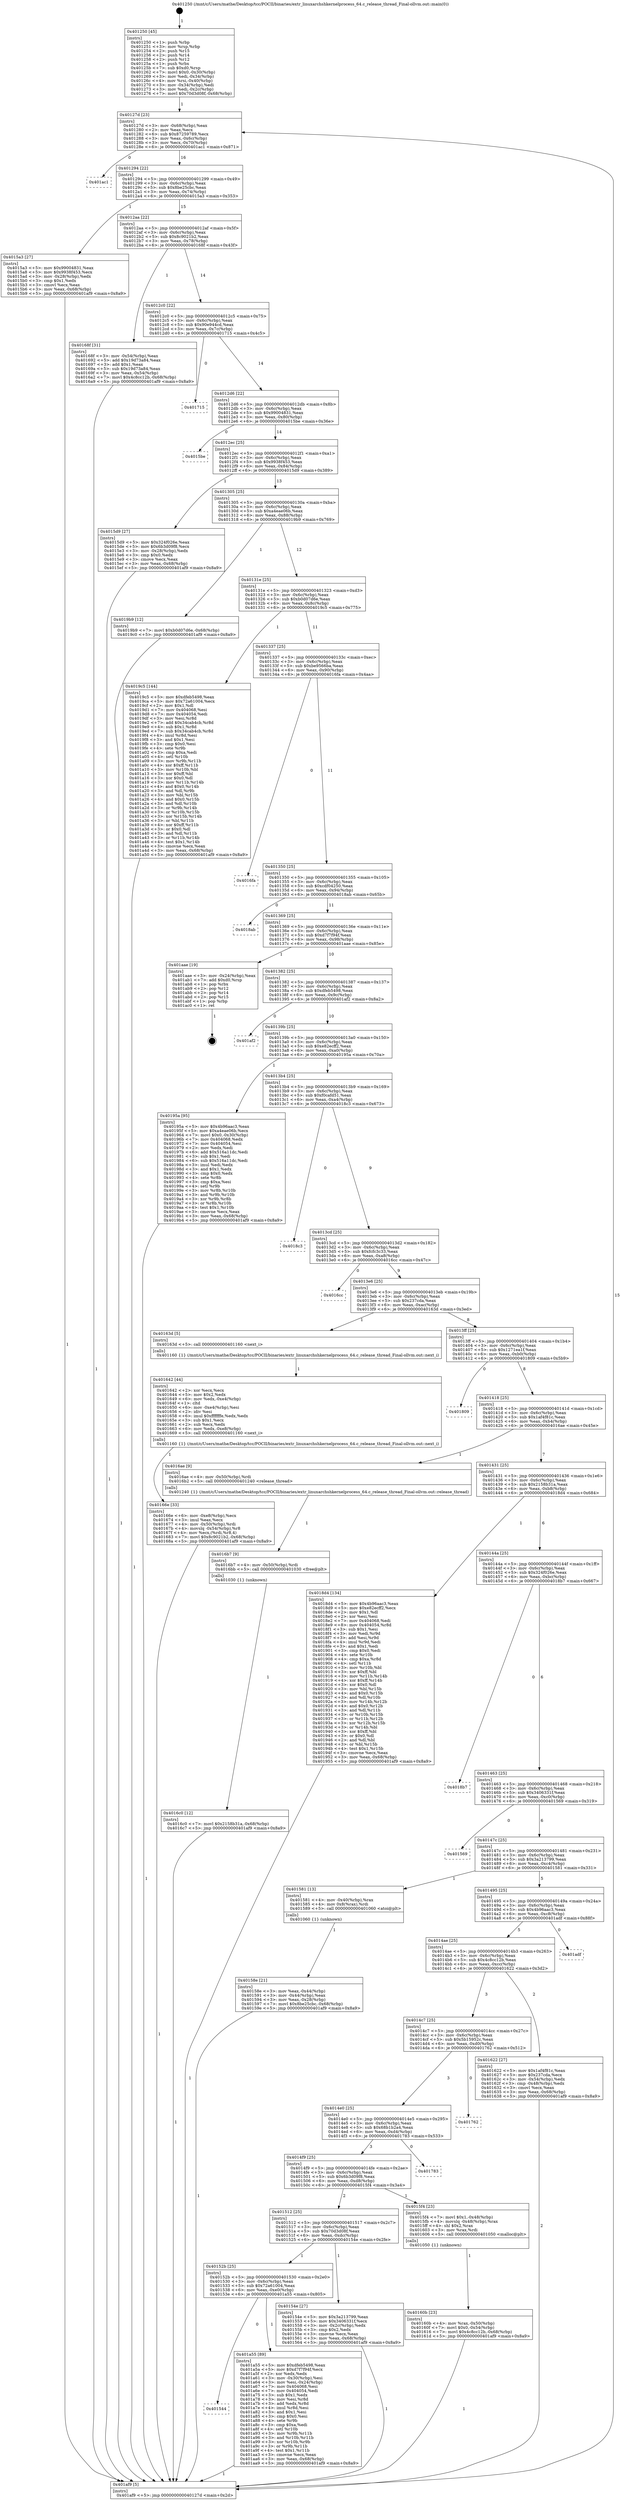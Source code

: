 digraph "0x401250" {
  label = "0x401250 (/mnt/c/Users/mathe/Desktop/tcc/POCII/binaries/extr_linuxarchshkernelprocess_64.c_release_thread_Final-ollvm.out::main(0))"
  labelloc = "t"
  node[shape=record]

  Entry [label="",width=0.3,height=0.3,shape=circle,fillcolor=black,style=filled]
  "0x40127d" [label="{
     0x40127d [23]\l
     | [instrs]\l
     &nbsp;&nbsp;0x40127d \<+3\>: mov -0x68(%rbp),%eax\l
     &nbsp;&nbsp;0x401280 \<+2\>: mov %eax,%ecx\l
     &nbsp;&nbsp;0x401282 \<+6\>: sub $0x87259789,%ecx\l
     &nbsp;&nbsp;0x401288 \<+3\>: mov %eax,-0x6c(%rbp)\l
     &nbsp;&nbsp;0x40128b \<+3\>: mov %ecx,-0x70(%rbp)\l
     &nbsp;&nbsp;0x40128e \<+6\>: je 0000000000401ac1 \<main+0x871\>\l
  }"]
  "0x401ac1" [label="{
     0x401ac1\l
  }", style=dashed]
  "0x401294" [label="{
     0x401294 [22]\l
     | [instrs]\l
     &nbsp;&nbsp;0x401294 \<+5\>: jmp 0000000000401299 \<main+0x49\>\l
     &nbsp;&nbsp;0x401299 \<+3\>: mov -0x6c(%rbp),%eax\l
     &nbsp;&nbsp;0x40129c \<+5\>: sub $0x8be25cbc,%eax\l
     &nbsp;&nbsp;0x4012a1 \<+3\>: mov %eax,-0x74(%rbp)\l
     &nbsp;&nbsp;0x4012a4 \<+6\>: je 00000000004015a3 \<main+0x353\>\l
  }"]
  Exit [label="",width=0.3,height=0.3,shape=circle,fillcolor=black,style=filled,peripheries=2]
  "0x4015a3" [label="{
     0x4015a3 [27]\l
     | [instrs]\l
     &nbsp;&nbsp;0x4015a3 \<+5\>: mov $0x99004831,%eax\l
     &nbsp;&nbsp;0x4015a8 \<+5\>: mov $0x9938f453,%ecx\l
     &nbsp;&nbsp;0x4015ad \<+3\>: mov -0x28(%rbp),%edx\l
     &nbsp;&nbsp;0x4015b0 \<+3\>: cmp $0x1,%edx\l
     &nbsp;&nbsp;0x4015b3 \<+3\>: cmovl %ecx,%eax\l
     &nbsp;&nbsp;0x4015b6 \<+3\>: mov %eax,-0x68(%rbp)\l
     &nbsp;&nbsp;0x4015b9 \<+5\>: jmp 0000000000401af9 \<main+0x8a9\>\l
  }"]
  "0x4012aa" [label="{
     0x4012aa [22]\l
     | [instrs]\l
     &nbsp;&nbsp;0x4012aa \<+5\>: jmp 00000000004012af \<main+0x5f\>\l
     &nbsp;&nbsp;0x4012af \<+3\>: mov -0x6c(%rbp),%eax\l
     &nbsp;&nbsp;0x4012b2 \<+5\>: sub $0x8c9021b2,%eax\l
     &nbsp;&nbsp;0x4012b7 \<+3\>: mov %eax,-0x78(%rbp)\l
     &nbsp;&nbsp;0x4012ba \<+6\>: je 000000000040168f \<main+0x43f\>\l
  }"]
  "0x401544" [label="{
     0x401544\l
  }", style=dashed]
  "0x40168f" [label="{
     0x40168f [31]\l
     | [instrs]\l
     &nbsp;&nbsp;0x40168f \<+3\>: mov -0x54(%rbp),%eax\l
     &nbsp;&nbsp;0x401692 \<+5\>: add $0x19d73a84,%eax\l
     &nbsp;&nbsp;0x401697 \<+3\>: add $0x1,%eax\l
     &nbsp;&nbsp;0x40169a \<+5\>: sub $0x19d73a84,%eax\l
     &nbsp;&nbsp;0x40169f \<+3\>: mov %eax,-0x54(%rbp)\l
     &nbsp;&nbsp;0x4016a2 \<+7\>: movl $0x4c8cc12b,-0x68(%rbp)\l
     &nbsp;&nbsp;0x4016a9 \<+5\>: jmp 0000000000401af9 \<main+0x8a9\>\l
  }"]
  "0x4012c0" [label="{
     0x4012c0 [22]\l
     | [instrs]\l
     &nbsp;&nbsp;0x4012c0 \<+5\>: jmp 00000000004012c5 \<main+0x75\>\l
     &nbsp;&nbsp;0x4012c5 \<+3\>: mov -0x6c(%rbp),%eax\l
     &nbsp;&nbsp;0x4012c8 \<+5\>: sub $0x90e944cd,%eax\l
     &nbsp;&nbsp;0x4012cd \<+3\>: mov %eax,-0x7c(%rbp)\l
     &nbsp;&nbsp;0x4012d0 \<+6\>: je 0000000000401715 \<main+0x4c5\>\l
  }"]
  "0x401a55" [label="{
     0x401a55 [89]\l
     | [instrs]\l
     &nbsp;&nbsp;0x401a55 \<+5\>: mov $0xdfeb5498,%eax\l
     &nbsp;&nbsp;0x401a5a \<+5\>: mov $0xd7f7f94f,%ecx\l
     &nbsp;&nbsp;0x401a5f \<+2\>: xor %edx,%edx\l
     &nbsp;&nbsp;0x401a61 \<+3\>: mov -0x30(%rbp),%esi\l
     &nbsp;&nbsp;0x401a64 \<+3\>: mov %esi,-0x24(%rbp)\l
     &nbsp;&nbsp;0x401a67 \<+7\>: mov 0x404068,%esi\l
     &nbsp;&nbsp;0x401a6e \<+7\>: mov 0x404054,%edi\l
     &nbsp;&nbsp;0x401a75 \<+3\>: sub $0x1,%edx\l
     &nbsp;&nbsp;0x401a78 \<+3\>: mov %esi,%r8d\l
     &nbsp;&nbsp;0x401a7b \<+3\>: add %edx,%r8d\l
     &nbsp;&nbsp;0x401a7e \<+4\>: imul %r8d,%esi\l
     &nbsp;&nbsp;0x401a82 \<+3\>: and $0x1,%esi\l
     &nbsp;&nbsp;0x401a85 \<+3\>: cmp $0x0,%esi\l
     &nbsp;&nbsp;0x401a88 \<+4\>: sete %r9b\l
     &nbsp;&nbsp;0x401a8c \<+3\>: cmp $0xa,%edi\l
     &nbsp;&nbsp;0x401a8f \<+4\>: setl %r10b\l
     &nbsp;&nbsp;0x401a93 \<+3\>: mov %r9b,%r11b\l
     &nbsp;&nbsp;0x401a96 \<+3\>: and %r10b,%r11b\l
     &nbsp;&nbsp;0x401a99 \<+3\>: xor %r10b,%r9b\l
     &nbsp;&nbsp;0x401a9c \<+3\>: or %r9b,%r11b\l
     &nbsp;&nbsp;0x401a9f \<+4\>: test $0x1,%r11b\l
     &nbsp;&nbsp;0x401aa3 \<+3\>: cmovne %ecx,%eax\l
     &nbsp;&nbsp;0x401aa6 \<+3\>: mov %eax,-0x68(%rbp)\l
     &nbsp;&nbsp;0x401aa9 \<+5\>: jmp 0000000000401af9 \<main+0x8a9\>\l
  }"]
  "0x401715" [label="{
     0x401715\l
  }", style=dashed]
  "0x4012d6" [label="{
     0x4012d6 [22]\l
     | [instrs]\l
     &nbsp;&nbsp;0x4012d6 \<+5\>: jmp 00000000004012db \<main+0x8b\>\l
     &nbsp;&nbsp;0x4012db \<+3\>: mov -0x6c(%rbp),%eax\l
     &nbsp;&nbsp;0x4012de \<+5\>: sub $0x99004831,%eax\l
     &nbsp;&nbsp;0x4012e3 \<+3\>: mov %eax,-0x80(%rbp)\l
     &nbsp;&nbsp;0x4012e6 \<+6\>: je 00000000004015be \<main+0x36e\>\l
  }"]
  "0x4016c0" [label="{
     0x4016c0 [12]\l
     | [instrs]\l
     &nbsp;&nbsp;0x4016c0 \<+7\>: movl $0x2158b31a,-0x68(%rbp)\l
     &nbsp;&nbsp;0x4016c7 \<+5\>: jmp 0000000000401af9 \<main+0x8a9\>\l
  }"]
  "0x4015be" [label="{
     0x4015be\l
  }", style=dashed]
  "0x4012ec" [label="{
     0x4012ec [25]\l
     | [instrs]\l
     &nbsp;&nbsp;0x4012ec \<+5\>: jmp 00000000004012f1 \<main+0xa1\>\l
     &nbsp;&nbsp;0x4012f1 \<+3\>: mov -0x6c(%rbp),%eax\l
     &nbsp;&nbsp;0x4012f4 \<+5\>: sub $0x9938f453,%eax\l
     &nbsp;&nbsp;0x4012f9 \<+6\>: mov %eax,-0x84(%rbp)\l
     &nbsp;&nbsp;0x4012ff \<+6\>: je 00000000004015d9 \<main+0x389\>\l
  }"]
  "0x4016b7" [label="{
     0x4016b7 [9]\l
     | [instrs]\l
     &nbsp;&nbsp;0x4016b7 \<+4\>: mov -0x50(%rbp),%rdi\l
     &nbsp;&nbsp;0x4016bb \<+5\>: call 0000000000401030 \<free@plt\>\l
     | [calls]\l
     &nbsp;&nbsp;0x401030 \{1\} (unknown)\l
  }"]
  "0x4015d9" [label="{
     0x4015d9 [27]\l
     | [instrs]\l
     &nbsp;&nbsp;0x4015d9 \<+5\>: mov $0x324f026e,%eax\l
     &nbsp;&nbsp;0x4015de \<+5\>: mov $0x6b3d09f8,%ecx\l
     &nbsp;&nbsp;0x4015e3 \<+3\>: mov -0x28(%rbp),%edx\l
     &nbsp;&nbsp;0x4015e6 \<+3\>: cmp $0x0,%edx\l
     &nbsp;&nbsp;0x4015e9 \<+3\>: cmove %ecx,%eax\l
     &nbsp;&nbsp;0x4015ec \<+3\>: mov %eax,-0x68(%rbp)\l
     &nbsp;&nbsp;0x4015ef \<+5\>: jmp 0000000000401af9 \<main+0x8a9\>\l
  }"]
  "0x401305" [label="{
     0x401305 [25]\l
     | [instrs]\l
     &nbsp;&nbsp;0x401305 \<+5\>: jmp 000000000040130a \<main+0xba\>\l
     &nbsp;&nbsp;0x40130a \<+3\>: mov -0x6c(%rbp),%eax\l
     &nbsp;&nbsp;0x40130d \<+5\>: sub $0xa4eae06b,%eax\l
     &nbsp;&nbsp;0x401312 \<+6\>: mov %eax,-0x88(%rbp)\l
     &nbsp;&nbsp;0x401318 \<+6\>: je 00000000004019b9 \<main+0x769\>\l
  }"]
  "0x40166e" [label="{
     0x40166e [33]\l
     | [instrs]\l
     &nbsp;&nbsp;0x40166e \<+6\>: mov -0xe8(%rbp),%ecx\l
     &nbsp;&nbsp;0x401674 \<+3\>: imul %eax,%ecx\l
     &nbsp;&nbsp;0x401677 \<+4\>: mov -0x50(%rbp),%rdi\l
     &nbsp;&nbsp;0x40167b \<+4\>: movslq -0x54(%rbp),%r8\l
     &nbsp;&nbsp;0x40167f \<+4\>: mov %ecx,(%rdi,%r8,4)\l
     &nbsp;&nbsp;0x401683 \<+7\>: movl $0x8c9021b2,-0x68(%rbp)\l
     &nbsp;&nbsp;0x40168a \<+5\>: jmp 0000000000401af9 \<main+0x8a9\>\l
  }"]
  "0x4019b9" [label="{
     0x4019b9 [12]\l
     | [instrs]\l
     &nbsp;&nbsp;0x4019b9 \<+7\>: movl $0xb0d07d6e,-0x68(%rbp)\l
     &nbsp;&nbsp;0x4019c0 \<+5\>: jmp 0000000000401af9 \<main+0x8a9\>\l
  }"]
  "0x40131e" [label="{
     0x40131e [25]\l
     | [instrs]\l
     &nbsp;&nbsp;0x40131e \<+5\>: jmp 0000000000401323 \<main+0xd3\>\l
     &nbsp;&nbsp;0x401323 \<+3\>: mov -0x6c(%rbp),%eax\l
     &nbsp;&nbsp;0x401326 \<+5\>: sub $0xb0d07d6e,%eax\l
     &nbsp;&nbsp;0x40132b \<+6\>: mov %eax,-0x8c(%rbp)\l
     &nbsp;&nbsp;0x401331 \<+6\>: je 00000000004019c5 \<main+0x775\>\l
  }"]
  "0x401642" [label="{
     0x401642 [44]\l
     | [instrs]\l
     &nbsp;&nbsp;0x401642 \<+2\>: xor %ecx,%ecx\l
     &nbsp;&nbsp;0x401644 \<+5\>: mov $0x2,%edx\l
     &nbsp;&nbsp;0x401649 \<+6\>: mov %edx,-0xe4(%rbp)\l
     &nbsp;&nbsp;0x40164f \<+1\>: cltd\l
     &nbsp;&nbsp;0x401650 \<+6\>: mov -0xe4(%rbp),%esi\l
     &nbsp;&nbsp;0x401656 \<+2\>: idiv %esi\l
     &nbsp;&nbsp;0x401658 \<+6\>: imul $0xfffffffe,%edx,%edx\l
     &nbsp;&nbsp;0x40165e \<+3\>: sub $0x1,%ecx\l
     &nbsp;&nbsp;0x401661 \<+2\>: sub %ecx,%edx\l
     &nbsp;&nbsp;0x401663 \<+6\>: mov %edx,-0xe8(%rbp)\l
     &nbsp;&nbsp;0x401669 \<+5\>: call 0000000000401160 \<next_i\>\l
     | [calls]\l
     &nbsp;&nbsp;0x401160 \{1\} (/mnt/c/Users/mathe/Desktop/tcc/POCII/binaries/extr_linuxarchshkernelprocess_64.c_release_thread_Final-ollvm.out::next_i)\l
  }"]
  "0x4019c5" [label="{
     0x4019c5 [144]\l
     | [instrs]\l
     &nbsp;&nbsp;0x4019c5 \<+5\>: mov $0xdfeb5498,%eax\l
     &nbsp;&nbsp;0x4019ca \<+5\>: mov $0x72a61004,%ecx\l
     &nbsp;&nbsp;0x4019cf \<+2\>: mov $0x1,%dl\l
     &nbsp;&nbsp;0x4019d1 \<+7\>: mov 0x404068,%esi\l
     &nbsp;&nbsp;0x4019d8 \<+7\>: mov 0x404054,%edi\l
     &nbsp;&nbsp;0x4019df \<+3\>: mov %esi,%r8d\l
     &nbsp;&nbsp;0x4019e2 \<+7\>: add $0x34cab4cb,%r8d\l
     &nbsp;&nbsp;0x4019e9 \<+4\>: sub $0x1,%r8d\l
     &nbsp;&nbsp;0x4019ed \<+7\>: sub $0x34cab4cb,%r8d\l
     &nbsp;&nbsp;0x4019f4 \<+4\>: imul %r8d,%esi\l
     &nbsp;&nbsp;0x4019f8 \<+3\>: and $0x1,%esi\l
     &nbsp;&nbsp;0x4019fb \<+3\>: cmp $0x0,%esi\l
     &nbsp;&nbsp;0x4019fe \<+4\>: sete %r9b\l
     &nbsp;&nbsp;0x401a02 \<+3\>: cmp $0xa,%edi\l
     &nbsp;&nbsp;0x401a05 \<+4\>: setl %r10b\l
     &nbsp;&nbsp;0x401a09 \<+3\>: mov %r9b,%r11b\l
     &nbsp;&nbsp;0x401a0c \<+4\>: xor $0xff,%r11b\l
     &nbsp;&nbsp;0x401a10 \<+3\>: mov %r10b,%bl\l
     &nbsp;&nbsp;0x401a13 \<+3\>: xor $0xff,%bl\l
     &nbsp;&nbsp;0x401a16 \<+3\>: xor $0x0,%dl\l
     &nbsp;&nbsp;0x401a19 \<+3\>: mov %r11b,%r14b\l
     &nbsp;&nbsp;0x401a1c \<+4\>: and $0x0,%r14b\l
     &nbsp;&nbsp;0x401a20 \<+3\>: and %dl,%r9b\l
     &nbsp;&nbsp;0x401a23 \<+3\>: mov %bl,%r15b\l
     &nbsp;&nbsp;0x401a26 \<+4\>: and $0x0,%r15b\l
     &nbsp;&nbsp;0x401a2a \<+3\>: and %dl,%r10b\l
     &nbsp;&nbsp;0x401a2d \<+3\>: or %r9b,%r14b\l
     &nbsp;&nbsp;0x401a30 \<+3\>: or %r10b,%r15b\l
     &nbsp;&nbsp;0x401a33 \<+3\>: xor %r15b,%r14b\l
     &nbsp;&nbsp;0x401a36 \<+3\>: or %bl,%r11b\l
     &nbsp;&nbsp;0x401a39 \<+4\>: xor $0xff,%r11b\l
     &nbsp;&nbsp;0x401a3d \<+3\>: or $0x0,%dl\l
     &nbsp;&nbsp;0x401a40 \<+3\>: and %dl,%r11b\l
     &nbsp;&nbsp;0x401a43 \<+3\>: or %r11b,%r14b\l
     &nbsp;&nbsp;0x401a46 \<+4\>: test $0x1,%r14b\l
     &nbsp;&nbsp;0x401a4a \<+3\>: cmovne %ecx,%eax\l
     &nbsp;&nbsp;0x401a4d \<+3\>: mov %eax,-0x68(%rbp)\l
     &nbsp;&nbsp;0x401a50 \<+5\>: jmp 0000000000401af9 \<main+0x8a9\>\l
  }"]
  "0x401337" [label="{
     0x401337 [25]\l
     | [instrs]\l
     &nbsp;&nbsp;0x401337 \<+5\>: jmp 000000000040133c \<main+0xec\>\l
     &nbsp;&nbsp;0x40133c \<+3\>: mov -0x6c(%rbp),%eax\l
     &nbsp;&nbsp;0x40133f \<+5\>: sub $0xbe9566ba,%eax\l
     &nbsp;&nbsp;0x401344 \<+6\>: mov %eax,-0x90(%rbp)\l
     &nbsp;&nbsp;0x40134a \<+6\>: je 00000000004016fa \<main+0x4aa\>\l
  }"]
  "0x40160b" [label="{
     0x40160b [23]\l
     | [instrs]\l
     &nbsp;&nbsp;0x40160b \<+4\>: mov %rax,-0x50(%rbp)\l
     &nbsp;&nbsp;0x40160f \<+7\>: movl $0x0,-0x54(%rbp)\l
     &nbsp;&nbsp;0x401616 \<+7\>: movl $0x4c8cc12b,-0x68(%rbp)\l
     &nbsp;&nbsp;0x40161d \<+5\>: jmp 0000000000401af9 \<main+0x8a9\>\l
  }"]
  "0x4016fa" [label="{
     0x4016fa\l
  }", style=dashed]
  "0x401350" [label="{
     0x401350 [25]\l
     | [instrs]\l
     &nbsp;&nbsp;0x401350 \<+5\>: jmp 0000000000401355 \<main+0x105\>\l
     &nbsp;&nbsp;0x401355 \<+3\>: mov -0x6c(%rbp),%eax\l
     &nbsp;&nbsp;0x401358 \<+5\>: sub $0xcdf04250,%eax\l
     &nbsp;&nbsp;0x40135d \<+6\>: mov %eax,-0x94(%rbp)\l
     &nbsp;&nbsp;0x401363 \<+6\>: je 00000000004018ab \<main+0x65b\>\l
  }"]
  "0x40158e" [label="{
     0x40158e [21]\l
     | [instrs]\l
     &nbsp;&nbsp;0x40158e \<+3\>: mov %eax,-0x44(%rbp)\l
     &nbsp;&nbsp;0x401591 \<+3\>: mov -0x44(%rbp),%eax\l
     &nbsp;&nbsp;0x401594 \<+3\>: mov %eax,-0x28(%rbp)\l
     &nbsp;&nbsp;0x401597 \<+7\>: movl $0x8be25cbc,-0x68(%rbp)\l
     &nbsp;&nbsp;0x40159e \<+5\>: jmp 0000000000401af9 \<main+0x8a9\>\l
  }"]
  "0x4018ab" [label="{
     0x4018ab\l
  }", style=dashed]
  "0x401369" [label="{
     0x401369 [25]\l
     | [instrs]\l
     &nbsp;&nbsp;0x401369 \<+5\>: jmp 000000000040136e \<main+0x11e\>\l
     &nbsp;&nbsp;0x40136e \<+3\>: mov -0x6c(%rbp),%eax\l
     &nbsp;&nbsp;0x401371 \<+5\>: sub $0xd7f7f94f,%eax\l
     &nbsp;&nbsp;0x401376 \<+6\>: mov %eax,-0x98(%rbp)\l
     &nbsp;&nbsp;0x40137c \<+6\>: je 0000000000401aae \<main+0x85e\>\l
  }"]
  "0x401250" [label="{
     0x401250 [45]\l
     | [instrs]\l
     &nbsp;&nbsp;0x401250 \<+1\>: push %rbp\l
     &nbsp;&nbsp;0x401251 \<+3\>: mov %rsp,%rbp\l
     &nbsp;&nbsp;0x401254 \<+2\>: push %r15\l
     &nbsp;&nbsp;0x401256 \<+2\>: push %r14\l
     &nbsp;&nbsp;0x401258 \<+2\>: push %r12\l
     &nbsp;&nbsp;0x40125a \<+1\>: push %rbx\l
     &nbsp;&nbsp;0x40125b \<+7\>: sub $0xd0,%rsp\l
     &nbsp;&nbsp;0x401262 \<+7\>: movl $0x0,-0x30(%rbp)\l
     &nbsp;&nbsp;0x401269 \<+3\>: mov %edi,-0x34(%rbp)\l
     &nbsp;&nbsp;0x40126c \<+4\>: mov %rsi,-0x40(%rbp)\l
     &nbsp;&nbsp;0x401270 \<+3\>: mov -0x34(%rbp),%edi\l
     &nbsp;&nbsp;0x401273 \<+3\>: mov %edi,-0x2c(%rbp)\l
     &nbsp;&nbsp;0x401276 \<+7\>: movl $0x70d3d08f,-0x68(%rbp)\l
  }"]
  "0x401aae" [label="{
     0x401aae [19]\l
     | [instrs]\l
     &nbsp;&nbsp;0x401aae \<+3\>: mov -0x24(%rbp),%eax\l
     &nbsp;&nbsp;0x401ab1 \<+7\>: add $0xd0,%rsp\l
     &nbsp;&nbsp;0x401ab8 \<+1\>: pop %rbx\l
     &nbsp;&nbsp;0x401ab9 \<+2\>: pop %r12\l
     &nbsp;&nbsp;0x401abb \<+2\>: pop %r14\l
     &nbsp;&nbsp;0x401abd \<+2\>: pop %r15\l
     &nbsp;&nbsp;0x401abf \<+1\>: pop %rbp\l
     &nbsp;&nbsp;0x401ac0 \<+1\>: ret\l
  }"]
  "0x401382" [label="{
     0x401382 [25]\l
     | [instrs]\l
     &nbsp;&nbsp;0x401382 \<+5\>: jmp 0000000000401387 \<main+0x137\>\l
     &nbsp;&nbsp;0x401387 \<+3\>: mov -0x6c(%rbp),%eax\l
     &nbsp;&nbsp;0x40138a \<+5\>: sub $0xdfeb5498,%eax\l
     &nbsp;&nbsp;0x40138f \<+6\>: mov %eax,-0x9c(%rbp)\l
     &nbsp;&nbsp;0x401395 \<+6\>: je 0000000000401af2 \<main+0x8a2\>\l
  }"]
  "0x401af9" [label="{
     0x401af9 [5]\l
     | [instrs]\l
     &nbsp;&nbsp;0x401af9 \<+5\>: jmp 000000000040127d \<main+0x2d\>\l
  }"]
  "0x401af2" [label="{
     0x401af2\l
  }", style=dashed]
  "0x40139b" [label="{
     0x40139b [25]\l
     | [instrs]\l
     &nbsp;&nbsp;0x40139b \<+5\>: jmp 00000000004013a0 \<main+0x150\>\l
     &nbsp;&nbsp;0x4013a0 \<+3\>: mov -0x6c(%rbp),%eax\l
     &nbsp;&nbsp;0x4013a3 \<+5\>: sub $0xe82ecff2,%eax\l
     &nbsp;&nbsp;0x4013a8 \<+6\>: mov %eax,-0xa0(%rbp)\l
     &nbsp;&nbsp;0x4013ae \<+6\>: je 000000000040195a \<main+0x70a\>\l
  }"]
  "0x40152b" [label="{
     0x40152b [25]\l
     | [instrs]\l
     &nbsp;&nbsp;0x40152b \<+5\>: jmp 0000000000401530 \<main+0x2e0\>\l
     &nbsp;&nbsp;0x401530 \<+3\>: mov -0x6c(%rbp),%eax\l
     &nbsp;&nbsp;0x401533 \<+5\>: sub $0x72a61004,%eax\l
     &nbsp;&nbsp;0x401538 \<+6\>: mov %eax,-0xe0(%rbp)\l
     &nbsp;&nbsp;0x40153e \<+6\>: je 0000000000401a55 \<main+0x805\>\l
  }"]
  "0x40195a" [label="{
     0x40195a [95]\l
     | [instrs]\l
     &nbsp;&nbsp;0x40195a \<+5\>: mov $0x4b96aac3,%eax\l
     &nbsp;&nbsp;0x40195f \<+5\>: mov $0xa4eae06b,%ecx\l
     &nbsp;&nbsp;0x401964 \<+7\>: movl $0x0,-0x30(%rbp)\l
     &nbsp;&nbsp;0x40196b \<+7\>: mov 0x404068,%edx\l
     &nbsp;&nbsp;0x401972 \<+7\>: mov 0x404054,%esi\l
     &nbsp;&nbsp;0x401979 \<+2\>: mov %edx,%edi\l
     &nbsp;&nbsp;0x40197b \<+6\>: add $0x516a11dc,%edi\l
     &nbsp;&nbsp;0x401981 \<+3\>: sub $0x1,%edi\l
     &nbsp;&nbsp;0x401984 \<+6\>: sub $0x516a11dc,%edi\l
     &nbsp;&nbsp;0x40198a \<+3\>: imul %edi,%edx\l
     &nbsp;&nbsp;0x40198d \<+3\>: and $0x1,%edx\l
     &nbsp;&nbsp;0x401990 \<+3\>: cmp $0x0,%edx\l
     &nbsp;&nbsp;0x401993 \<+4\>: sete %r8b\l
     &nbsp;&nbsp;0x401997 \<+3\>: cmp $0xa,%esi\l
     &nbsp;&nbsp;0x40199a \<+4\>: setl %r9b\l
     &nbsp;&nbsp;0x40199e \<+3\>: mov %r8b,%r10b\l
     &nbsp;&nbsp;0x4019a1 \<+3\>: and %r9b,%r10b\l
     &nbsp;&nbsp;0x4019a4 \<+3\>: xor %r9b,%r8b\l
     &nbsp;&nbsp;0x4019a7 \<+3\>: or %r8b,%r10b\l
     &nbsp;&nbsp;0x4019aa \<+4\>: test $0x1,%r10b\l
     &nbsp;&nbsp;0x4019ae \<+3\>: cmovne %ecx,%eax\l
     &nbsp;&nbsp;0x4019b1 \<+3\>: mov %eax,-0x68(%rbp)\l
     &nbsp;&nbsp;0x4019b4 \<+5\>: jmp 0000000000401af9 \<main+0x8a9\>\l
  }"]
  "0x4013b4" [label="{
     0x4013b4 [25]\l
     | [instrs]\l
     &nbsp;&nbsp;0x4013b4 \<+5\>: jmp 00000000004013b9 \<main+0x169\>\l
     &nbsp;&nbsp;0x4013b9 \<+3\>: mov -0x6c(%rbp),%eax\l
     &nbsp;&nbsp;0x4013bc \<+5\>: sub $0xf0cafd51,%eax\l
     &nbsp;&nbsp;0x4013c1 \<+6\>: mov %eax,-0xa4(%rbp)\l
     &nbsp;&nbsp;0x4013c7 \<+6\>: je 00000000004018c3 \<main+0x673\>\l
  }"]
  "0x40154e" [label="{
     0x40154e [27]\l
     | [instrs]\l
     &nbsp;&nbsp;0x40154e \<+5\>: mov $0x3a213799,%eax\l
     &nbsp;&nbsp;0x401553 \<+5\>: mov $0x3406331f,%ecx\l
     &nbsp;&nbsp;0x401558 \<+3\>: mov -0x2c(%rbp),%edx\l
     &nbsp;&nbsp;0x40155b \<+3\>: cmp $0x2,%edx\l
     &nbsp;&nbsp;0x40155e \<+3\>: cmovne %ecx,%eax\l
     &nbsp;&nbsp;0x401561 \<+3\>: mov %eax,-0x68(%rbp)\l
     &nbsp;&nbsp;0x401564 \<+5\>: jmp 0000000000401af9 \<main+0x8a9\>\l
  }"]
  "0x4018c3" [label="{
     0x4018c3\l
  }", style=dashed]
  "0x4013cd" [label="{
     0x4013cd [25]\l
     | [instrs]\l
     &nbsp;&nbsp;0x4013cd \<+5\>: jmp 00000000004013d2 \<main+0x182\>\l
     &nbsp;&nbsp;0x4013d2 \<+3\>: mov -0x6c(%rbp),%eax\l
     &nbsp;&nbsp;0x4013d5 \<+5\>: sub $0xfcfc3c33,%eax\l
     &nbsp;&nbsp;0x4013da \<+6\>: mov %eax,-0xa8(%rbp)\l
     &nbsp;&nbsp;0x4013e0 \<+6\>: je 00000000004016cc \<main+0x47c\>\l
  }"]
  "0x401512" [label="{
     0x401512 [25]\l
     | [instrs]\l
     &nbsp;&nbsp;0x401512 \<+5\>: jmp 0000000000401517 \<main+0x2c7\>\l
     &nbsp;&nbsp;0x401517 \<+3\>: mov -0x6c(%rbp),%eax\l
     &nbsp;&nbsp;0x40151a \<+5\>: sub $0x70d3d08f,%eax\l
     &nbsp;&nbsp;0x40151f \<+6\>: mov %eax,-0xdc(%rbp)\l
     &nbsp;&nbsp;0x401525 \<+6\>: je 000000000040154e \<main+0x2fe\>\l
  }"]
  "0x4016cc" [label="{
     0x4016cc\l
  }", style=dashed]
  "0x4013e6" [label="{
     0x4013e6 [25]\l
     | [instrs]\l
     &nbsp;&nbsp;0x4013e6 \<+5\>: jmp 00000000004013eb \<main+0x19b\>\l
     &nbsp;&nbsp;0x4013eb \<+3\>: mov -0x6c(%rbp),%eax\l
     &nbsp;&nbsp;0x4013ee \<+5\>: sub $0x237cda,%eax\l
     &nbsp;&nbsp;0x4013f3 \<+6\>: mov %eax,-0xac(%rbp)\l
     &nbsp;&nbsp;0x4013f9 \<+6\>: je 000000000040163d \<main+0x3ed\>\l
  }"]
  "0x4015f4" [label="{
     0x4015f4 [23]\l
     | [instrs]\l
     &nbsp;&nbsp;0x4015f4 \<+7\>: movl $0x1,-0x48(%rbp)\l
     &nbsp;&nbsp;0x4015fb \<+4\>: movslq -0x48(%rbp),%rax\l
     &nbsp;&nbsp;0x4015ff \<+4\>: shl $0x2,%rax\l
     &nbsp;&nbsp;0x401603 \<+3\>: mov %rax,%rdi\l
     &nbsp;&nbsp;0x401606 \<+5\>: call 0000000000401050 \<malloc@plt\>\l
     | [calls]\l
     &nbsp;&nbsp;0x401050 \{1\} (unknown)\l
  }"]
  "0x40163d" [label="{
     0x40163d [5]\l
     | [instrs]\l
     &nbsp;&nbsp;0x40163d \<+5\>: call 0000000000401160 \<next_i\>\l
     | [calls]\l
     &nbsp;&nbsp;0x401160 \{1\} (/mnt/c/Users/mathe/Desktop/tcc/POCII/binaries/extr_linuxarchshkernelprocess_64.c_release_thread_Final-ollvm.out::next_i)\l
  }"]
  "0x4013ff" [label="{
     0x4013ff [25]\l
     | [instrs]\l
     &nbsp;&nbsp;0x4013ff \<+5\>: jmp 0000000000401404 \<main+0x1b4\>\l
     &nbsp;&nbsp;0x401404 \<+3\>: mov -0x6c(%rbp),%eax\l
     &nbsp;&nbsp;0x401407 \<+5\>: sub $0x1271ea1f,%eax\l
     &nbsp;&nbsp;0x40140c \<+6\>: mov %eax,-0xb0(%rbp)\l
     &nbsp;&nbsp;0x401412 \<+6\>: je 0000000000401809 \<main+0x5b9\>\l
  }"]
  "0x4014f9" [label="{
     0x4014f9 [25]\l
     | [instrs]\l
     &nbsp;&nbsp;0x4014f9 \<+5\>: jmp 00000000004014fe \<main+0x2ae\>\l
     &nbsp;&nbsp;0x4014fe \<+3\>: mov -0x6c(%rbp),%eax\l
     &nbsp;&nbsp;0x401501 \<+5\>: sub $0x6b3d09f8,%eax\l
     &nbsp;&nbsp;0x401506 \<+6\>: mov %eax,-0xd8(%rbp)\l
     &nbsp;&nbsp;0x40150c \<+6\>: je 00000000004015f4 \<main+0x3a4\>\l
  }"]
  "0x401809" [label="{
     0x401809\l
  }", style=dashed]
  "0x401418" [label="{
     0x401418 [25]\l
     | [instrs]\l
     &nbsp;&nbsp;0x401418 \<+5\>: jmp 000000000040141d \<main+0x1cd\>\l
     &nbsp;&nbsp;0x40141d \<+3\>: mov -0x6c(%rbp),%eax\l
     &nbsp;&nbsp;0x401420 \<+5\>: sub $0x1af4f81c,%eax\l
     &nbsp;&nbsp;0x401425 \<+6\>: mov %eax,-0xb4(%rbp)\l
     &nbsp;&nbsp;0x40142b \<+6\>: je 00000000004016ae \<main+0x45e\>\l
  }"]
  "0x401783" [label="{
     0x401783\l
  }", style=dashed]
  "0x4016ae" [label="{
     0x4016ae [9]\l
     | [instrs]\l
     &nbsp;&nbsp;0x4016ae \<+4\>: mov -0x50(%rbp),%rdi\l
     &nbsp;&nbsp;0x4016b2 \<+5\>: call 0000000000401240 \<release_thread\>\l
     | [calls]\l
     &nbsp;&nbsp;0x401240 \{1\} (/mnt/c/Users/mathe/Desktop/tcc/POCII/binaries/extr_linuxarchshkernelprocess_64.c_release_thread_Final-ollvm.out::release_thread)\l
  }"]
  "0x401431" [label="{
     0x401431 [25]\l
     | [instrs]\l
     &nbsp;&nbsp;0x401431 \<+5\>: jmp 0000000000401436 \<main+0x1e6\>\l
     &nbsp;&nbsp;0x401436 \<+3\>: mov -0x6c(%rbp),%eax\l
     &nbsp;&nbsp;0x401439 \<+5\>: sub $0x2158b31a,%eax\l
     &nbsp;&nbsp;0x40143e \<+6\>: mov %eax,-0xb8(%rbp)\l
     &nbsp;&nbsp;0x401444 \<+6\>: je 00000000004018d4 \<main+0x684\>\l
  }"]
  "0x4014e0" [label="{
     0x4014e0 [25]\l
     | [instrs]\l
     &nbsp;&nbsp;0x4014e0 \<+5\>: jmp 00000000004014e5 \<main+0x295\>\l
     &nbsp;&nbsp;0x4014e5 \<+3\>: mov -0x6c(%rbp),%eax\l
     &nbsp;&nbsp;0x4014e8 \<+5\>: sub $0x68b1b2a4,%eax\l
     &nbsp;&nbsp;0x4014ed \<+6\>: mov %eax,-0xd4(%rbp)\l
     &nbsp;&nbsp;0x4014f3 \<+6\>: je 0000000000401783 \<main+0x533\>\l
  }"]
  "0x4018d4" [label="{
     0x4018d4 [134]\l
     | [instrs]\l
     &nbsp;&nbsp;0x4018d4 \<+5\>: mov $0x4b96aac3,%eax\l
     &nbsp;&nbsp;0x4018d9 \<+5\>: mov $0xe82ecff2,%ecx\l
     &nbsp;&nbsp;0x4018de \<+2\>: mov $0x1,%dl\l
     &nbsp;&nbsp;0x4018e0 \<+2\>: xor %esi,%esi\l
     &nbsp;&nbsp;0x4018e2 \<+7\>: mov 0x404068,%edi\l
     &nbsp;&nbsp;0x4018e9 \<+8\>: mov 0x404054,%r8d\l
     &nbsp;&nbsp;0x4018f1 \<+3\>: sub $0x1,%esi\l
     &nbsp;&nbsp;0x4018f4 \<+3\>: mov %edi,%r9d\l
     &nbsp;&nbsp;0x4018f7 \<+3\>: add %esi,%r9d\l
     &nbsp;&nbsp;0x4018fa \<+4\>: imul %r9d,%edi\l
     &nbsp;&nbsp;0x4018fe \<+3\>: and $0x1,%edi\l
     &nbsp;&nbsp;0x401901 \<+3\>: cmp $0x0,%edi\l
     &nbsp;&nbsp;0x401904 \<+4\>: sete %r10b\l
     &nbsp;&nbsp;0x401908 \<+4\>: cmp $0xa,%r8d\l
     &nbsp;&nbsp;0x40190c \<+4\>: setl %r11b\l
     &nbsp;&nbsp;0x401910 \<+3\>: mov %r10b,%bl\l
     &nbsp;&nbsp;0x401913 \<+3\>: xor $0xff,%bl\l
     &nbsp;&nbsp;0x401916 \<+3\>: mov %r11b,%r14b\l
     &nbsp;&nbsp;0x401919 \<+4\>: xor $0xff,%r14b\l
     &nbsp;&nbsp;0x40191d \<+3\>: xor $0x0,%dl\l
     &nbsp;&nbsp;0x401920 \<+3\>: mov %bl,%r15b\l
     &nbsp;&nbsp;0x401923 \<+4\>: and $0x0,%r15b\l
     &nbsp;&nbsp;0x401927 \<+3\>: and %dl,%r10b\l
     &nbsp;&nbsp;0x40192a \<+3\>: mov %r14b,%r12b\l
     &nbsp;&nbsp;0x40192d \<+4\>: and $0x0,%r12b\l
     &nbsp;&nbsp;0x401931 \<+3\>: and %dl,%r11b\l
     &nbsp;&nbsp;0x401934 \<+3\>: or %r10b,%r15b\l
     &nbsp;&nbsp;0x401937 \<+3\>: or %r11b,%r12b\l
     &nbsp;&nbsp;0x40193a \<+3\>: xor %r12b,%r15b\l
     &nbsp;&nbsp;0x40193d \<+3\>: or %r14b,%bl\l
     &nbsp;&nbsp;0x401940 \<+3\>: xor $0xff,%bl\l
     &nbsp;&nbsp;0x401943 \<+3\>: or $0x0,%dl\l
     &nbsp;&nbsp;0x401946 \<+2\>: and %dl,%bl\l
     &nbsp;&nbsp;0x401948 \<+3\>: or %bl,%r15b\l
     &nbsp;&nbsp;0x40194b \<+4\>: test $0x1,%r15b\l
     &nbsp;&nbsp;0x40194f \<+3\>: cmovne %ecx,%eax\l
     &nbsp;&nbsp;0x401952 \<+3\>: mov %eax,-0x68(%rbp)\l
     &nbsp;&nbsp;0x401955 \<+5\>: jmp 0000000000401af9 \<main+0x8a9\>\l
  }"]
  "0x40144a" [label="{
     0x40144a [25]\l
     | [instrs]\l
     &nbsp;&nbsp;0x40144a \<+5\>: jmp 000000000040144f \<main+0x1ff\>\l
     &nbsp;&nbsp;0x40144f \<+3\>: mov -0x6c(%rbp),%eax\l
     &nbsp;&nbsp;0x401452 \<+5\>: sub $0x324f026e,%eax\l
     &nbsp;&nbsp;0x401457 \<+6\>: mov %eax,-0xbc(%rbp)\l
     &nbsp;&nbsp;0x40145d \<+6\>: je 00000000004018b7 \<main+0x667\>\l
  }"]
  "0x401762" [label="{
     0x401762\l
  }", style=dashed]
  "0x4018b7" [label="{
     0x4018b7\l
  }", style=dashed]
  "0x401463" [label="{
     0x401463 [25]\l
     | [instrs]\l
     &nbsp;&nbsp;0x401463 \<+5\>: jmp 0000000000401468 \<main+0x218\>\l
     &nbsp;&nbsp;0x401468 \<+3\>: mov -0x6c(%rbp),%eax\l
     &nbsp;&nbsp;0x40146b \<+5\>: sub $0x3406331f,%eax\l
     &nbsp;&nbsp;0x401470 \<+6\>: mov %eax,-0xc0(%rbp)\l
     &nbsp;&nbsp;0x401476 \<+6\>: je 0000000000401569 \<main+0x319\>\l
  }"]
  "0x4014c7" [label="{
     0x4014c7 [25]\l
     | [instrs]\l
     &nbsp;&nbsp;0x4014c7 \<+5\>: jmp 00000000004014cc \<main+0x27c\>\l
     &nbsp;&nbsp;0x4014cc \<+3\>: mov -0x6c(%rbp),%eax\l
     &nbsp;&nbsp;0x4014cf \<+5\>: sub $0x5b15952c,%eax\l
     &nbsp;&nbsp;0x4014d4 \<+6\>: mov %eax,-0xd0(%rbp)\l
     &nbsp;&nbsp;0x4014da \<+6\>: je 0000000000401762 \<main+0x512\>\l
  }"]
  "0x401569" [label="{
     0x401569\l
  }", style=dashed]
  "0x40147c" [label="{
     0x40147c [25]\l
     | [instrs]\l
     &nbsp;&nbsp;0x40147c \<+5\>: jmp 0000000000401481 \<main+0x231\>\l
     &nbsp;&nbsp;0x401481 \<+3\>: mov -0x6c(%rbp),%eax\l
     &nbsp;&nbsp;0x401484 \<+5\>: sub $0x3a213799,%eax\l
     &nbsp;&nbsp;0x401489 \<+6\>: mov %eax,-0xc4(%rbp)\l
     &nbsp;&nbsp;0x40148f \<+6\>: je 0000000000401581 \<main+0x331\>\l
  }"]
  "0x401622" [label="{
     0x401622 [27]\l
     | [instrs]\l
     &nbsp;&nbsp;0x401622 \<+5\>: mov $0x1af4f81c,%eax\l
     &nbsp;&nbsp;0x401627 \<+5\>: mov $0x237cda,%ecx\l
     &nbsp;&nbsp;0x40162c \<+3\>: mov -0x54(%rbp),%edx\l
     &nbsp;&nbsp;0x40162f \<+3\>: cmp -0x48(%rbp),%edx\l
     &nbsp;&nbsp;0x401632 \<+3\>: cmovl %ecx,%eax\l
     &nbsp;&nbsp;0x401635 \<+3\>: mov %eax,-0x68(%rbp)\l
     &nbsp;&nbsp;0x401638 \<+5\>: jmp 0000000000401af9 \<main+0x8a9\>\l
  }"]
  "0x401581" [label="{
     0x401581 [13]\l
     | [instrs]\l
     &nbsp;&nbsp;0x401581 \<+4\>: mov -0x40(%rbp),%rax\l
     &nbsp;&nbsp;0x401585 \<+4\>: mov 0x8(%rax),%rdi\l
     &nbsp;&nbsp;0x401589 \<+5\>: call 0000000000401060 \<atoi@plt\>\l
     | [calls]\l
     &nbsp;&nbsp;0x401060 \{1\} (unknown)\l
  }"]
  "0x401495" [label="{
     0x401495 [25]\l
     | [instrs]\l
     &nbsp;&nbsp;0x401495 \<+5\>: jmp 000000000040149a \<main+0x24a\>\l
     &nbsp;&nbsp;0x40149a \<+3\>: mov -0x6c(%rbp),%eax\l
     &nbsp;&nbsp;0x40149d \<+5\>: sub $0x4b96aac3,%eax\l
     &nbsp;&nbsp;0x4014a2 \<+6\>: mov %eax,-0xc8(%rbp)\l
     &nbsp;&nbsp;0x4014a8 \<+6\>: je 0000000000401adf \<main+0x88f\>\l
  }"]
  "0x4014ae" [label="{
     0x4014ae [25]\l
     | [instrs]\l
     &nbsp;&nbsp;0x4014ae \<+5\>: jmp 00000000004014b3 \<main+0x263\>\l
     &nbsp;&nbsp;0x4014b3 \<+3\>: mov -0x6c(%rbp),%eax\l
     &nbsp;&nbsp;0x4014b6 \<+5\>: sub $0x4c8cc12b,%eax\l
     &nbsp;&nbsp;0x4014bb \<+6\>: mov %eax,-0xcc(%rbp)\l
     &nbsp;&nbsp;0x4014c1 \<+6\>: je 0000000000401622 \<main+0x3d2\>\l
  }"]
  "0x401adf" [label="{
     0x401adf\l
  }", style=dashed]
  Entry -> "0x401250" [label=" 1"]
  "0x40127d" -> "0x401ac1" [label=" 0"]
  "0x40127d" -> "0x401294" [label=" 16"]
  "0x401aae" -> Exit [label=" 1"]
  "0x401294" -> "0x4015a3" [label=" 1"]
  "0x401294" -> "0x4012aa" [label=" 15"]
  "0x401a55" -> "0x401af9" [label=" 1"]
  "0x4012aa" -> "0x40168f" [label=" 1"]
  "0x4012aa" -> "0x4012c0" [label=" 14"]
  "0x40152b" -> "0x401544" [label=" 0"]
  "0x4012c0" -> "0x401715" [label=" 0"]
  "0x4012c0" -> "0x4012d6" [label=" 14"]
  "0x40152b" -> "0x401a55" [label=" 1"]
  "0x4012d6" -> "0x4015be" [label=" 0"]
  "0x4012d6" -> "0x4012ec" [label=" 14"]
  "0x4019c5" -> "0x401af9" [label=" 1"]
  "0x4012ec" -> "0x4015d9" [label=" 1"]
  "0x4012ec" -> "0x401305" [label=" 13"]
  "0x4019b9" -> "0x401af9" [label=" 1"]
  "0x401305" -> "0x4019b9" [label=" 1"]
  "0x401305" -> "0x40131e" [label=" 12"]
  "0x40195a" -> "0x401af9" [label=" 1"]
  "0x40131e" -> "0x4019c5" [label=" 1"]
  "0x40131e" -> "0x401337" [label=" 11"]
  "0x4018d4" -> "0x401af9" [label=" 1"]
  "0x401337" -> "0x4016fa" [label=" 0"]
  "0x401337" -> "0x401350" [label=" 11"]
  "0x4016c0" -> "0x401af9" [label=" 1"]
  "0x401350" -> "0x4018ab" [label=" 0"]
  "0x401350" -> "0x401369" [label=" 11"]
  "0x4016b7" -> "0x4016c0" [label=" 1"]
  "0x401369" -> "0x401aae" [label=" 1"]
  "0x401369" -> "0x401382" [label=" 10"]
  "0x4016ae" -> "0x4016b7" [label=" 1"]
  "0x401382" -> "0x401af2" [label=" 0"]
  "0x401382" -> "0x40139b" [label=" 10"]
  "0x40168f" -> "0x401af9" [label=" 1"]
  "0x40139b" -> "0x40195a" [label=" 1"]
  "0x40139b" -> "0x4013b4" [label=" 9"]
  "0x40166e" -> "0x401af9" [label=" 1"]
  "0x4013b4" -> "0x4018c3" [label=" 0"]
  "0x4013b4" -> "0x4013cd" [label=" 9"]
  "0x401642" -> "0x40166e" [label=" 1"]
  "0x4013cd" -> "0x4016cc" [label=" 0"]
  "0x4013cd" -> "0x4013e6" [label=" 9"]
  "0x401622" -> "0x401af9" [label=" 2"]
  "0x4013e6" -> "0x40163d" [label=" 1"]
  "0x4013e6" -> "0x4013ff" [label=" 8"]
  "0x40160b" -> "0x401af9" [label=" 1"]
  "0x4013ff" -> "0x401809" [label=" 0"]
  "0x4013ff" -> "0x401418" [label=" 8"]
  "0x4015d9" -> "0x401af9" [label=" 1"]
  "0x401418" -> "0x4016ae" [label=" 1"]
  "0x401418" -> "0x401431" [label=" 7"]
  "0x4015a3" -> "0x401af9" [label=" 1"]
  "0x401431" -> "0x4018d4" [label=" 1"]
  "0x401431" -> "0x40144a" [label=" 6"]
  "0x401581" -> "0x40158e" [label=" 1"]
  "0x40144a" -> "0x4018b7" [label=" 0"]
  "0x40144a" -> "0x401463" [label=" 6"]
  "0x401af9" -> "0x40127d" [label=" 15"]
  "0x401463" -> "0x401569" [label=" 0"]
  "0x401463" -> "0x40147c" [label=" 6"]
  "0x40154e" -> "0x401af9" [label=" 1"]
  "0x40147c" -> "0x401581" [label=" 1"]
  "0x40147c" -> "0x401495" [label=" 5"]
  "0x401512" -> "0x40152b" [label=" 1"]
  "0x401495" -> "0x401adf" [label=" 0"]
  "0x401495" -> "0x4014ae" [label=" 5"]
  "0x401512" -> "0x40154e" [label=" 1"]
  "0x4014ae" -> "0x401622" [label=" 2"]
  "0x4014ae" -> "0x4014c7" [label=" 3"]
  "0x401250" -> "0x40127d" [label=" 1"]
  "0x4014c7" -> "0x401762" [label=" 0"]
  "0x4014c7" -> "0x4014e0" [label=" 3"]
  "0x40158e" -> "0x401af9" [label=" 1"]
  "0x4014e0" -> "0x401783" [label=" 0"]
  "0x4014e0" -> "0x4014f9" [label=" 3"]
  "0x4015f4" -> "0x40160b" [label=" 1"]
  "0x4014f9" -> "0x4015f4" [label=" 1"]
  "0x4014f9" -> "0x401512" [label=" 2"]
  "0x40163d" -> "0x401642" [label=" 1"]
}
